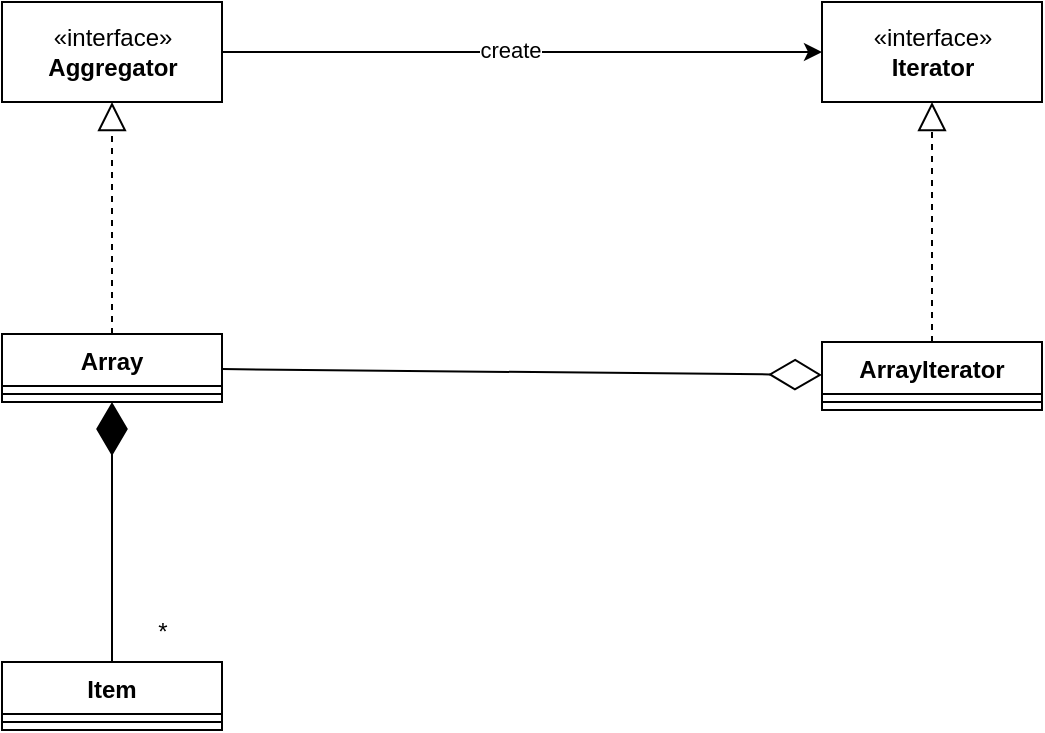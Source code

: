 <mxfile version="20.8.10" type="device"><diagram name="Page-1" id="Xs_3xAbj3oTrbfhS2o8i"><mxGraphModel dx="1018" dy="1466" grid="1" gridSize="10" guides="1" tooltips="1" connect="1" arrows="1" fold="1" page="1" pageScale="1" pageWidth="850" pageHeight="1100" math="0" shadow="0"><root><mxCell id="0"/><mxCell id="1" parent="0"/><mxCell id="f6ldJ2_dfARQp8zdNvLI-1" value="Array" style="swimlane;fontStyle=1;align=center;verticalAlign=top;childLayout=stackLayout;horizontal=1;startSize=26;horizontalStack=0;resizeParent=1;resizeParentMax=0;resizeLast=0;collapsible=1;marginBottom=0;" vertex="1" parent="1"><mxGeometry x="170" y="546" width="110" height="34" as="geometry"/></mxCell><mxCell id="f6ldJ2_dfARQp8zdNvLI-3" value="" style="line;strokeWidth=1;fillColor=none;align=left;verticalAlign=middle;spacingTop=-1;spacingLeft=3;spacingRight=3;rotatable=0;labelPosition=right;points=[];portConstraint=eastwest;strokeColor=inherit;" vertex="1" parent="f6ldJ2_dfARQp8zdNvLI-1"><mxGeometry y="26" width="110" height="8" as="geometry"/></mxCell><mxCell id="f6ldJ2_dfARQp8zdNvLI-5" value="Item" style="swimlane;fontStyle=1;align=center;verticalAlign=top;childLayout=stackLayout;horizontal=1;startSize=26;horizontalStack=0;resizeParent=1;resizeParentMax=0;resizeLast=0;collapsible=1;marginBottom=0;" vertex="1" parent="1"><mxGeometry x="170" y="710" width="110" height="34" as="geometry"/></mxCell><mxCell id="f6ldJ2_dfARQp8zdNvLI-6" value="" style="line;strokeWidth=1;fillColor=none;align=left;verticalAlign=middle;spacingTop=-1;spacingLeft=3;spacingRight=3;rotatable=0;labelPosition=right;points=[];portConstraint=eastwest;strokeColor=inherit;" vertex="1" parent="f6ldJ2_dfARQp8zdNvLI-5"><mxGeometry y="26" width="110" height="8" as="geometry"/></mxCell><mxCell id="f6ldJ2_dfARQp8zdNvLI-7" value="ArrayIterator" style="swimlane;fontStyle=1;align=center;verticalAlign=top;childLayout=stackLayout;horizontal=1;startSize=26;horizontalStack=0;resizeParent=1;resizeParentMax=0;resizeLast=0;collapsible=1;marginBottom=0;" vertex="1" parent="1"><mxGeometry x="580" y="550" width="110" height="34" as="geometry"/></mxCell><mxCell id="f6ldJ2_dfARQp8zdNvLI-8" value="" style="line;strokeWidth=1;fillColor=none;align=left;verticalAlign=middle;spacingTop=-1;spacingLeft=3;spacingRight=3;rotatable=0;labelPosition=right;points=[];portConstraint=eastwest;strokeColor=inherit;" vertex="1" parent="f6ldJ2_dfARQp8zdNvLI-7"><mxGeometry y="26" width="110" height="8" as="geometry"/></mxCell><mxCell id="f6ldJ2_dfARQp8zdNvLI-13" style="edgeStyle=orthogonalEdgeStyle;rounded=0;orthogonalLoop=1;jettySize=auto;html=1;" edge="1" parent="1" source="f6ldJ2_dfARQp8zdNvLI-11" target="f6ldJ2_dfARQp8zdNvLI-12"><mxGeometry relative="1" as="geometry"/></mxCell><mxCell id="f6ldJ2_dfARQp8zdNvLI-14" value="create" style="edgeLabel;html=1;align=center;verticalAlign=middle;resizable=0;points=[];" vertex="1" connectable="0" parent="f6ldJ2_dfARQp8zdNvLI-13"><mxGeometry x="-0.044" y="1" relative="1" as="geometry"><mxPoint as="offset"/></mxGeometry></mxCell><mxCell id="f6ldJ2_dfARQp8zdNvLI-11" value="«interface»&lt;br&gt;&lt;b&gt;Aggregator&lt;/b&gt;" style="html=1;" vertex="1" parent="1"><mxGeometry x="170" y="380" width="110" height="50" as="geometry"/></mxCell><mxCell id="f6ldJ2_dfARQp8zdNvLI-12" value="«interface»&lt;br&gt;&lt;b&gt;Iterator&lt;/b&gt;" style="html=1;" vertex="1" parent="1"><mxGeometry x="580" y="380" width="110" height="50" as="geometry"/></mxCell><mxCell id="f6ldJ2_dfARQp8zdNvLI-15" value="" style="endArrow=diamondThin;endFill=0;endSize=24;html=1;rounded=0;" edge="1" parent="1" source="f6ldJ2_dfARQp8zdNvLI-1" target="f6ldJ2_dfARQp8zdNvLI-7"><mxGeometry width="160" relative="1" as="geometry"><mxPoint x="300" y="740" as="sourcePoint"/><mxPoint x="460" y="740" as="targetPoint"/></mxGeometry></mxCell><mxCell id="f6ldJ2_dfARQp8zdNvLI-16" value="" style="endArrow=diamondThin;endFill=1;endSize=24;html=1;rounded=0;" edge="1" parent="1" source="f6ldJ2_dfARQp8zdNvLI-5" target="f6ldJ2_dfARQp8zdNvLI-1"><mxGeometry width="160" relative="1" as="geometry"><mxPoint x="300" y="740" as="sourcePoint"/><mxPoint x="460" y="740" as="targetPoint"/></mxGeometry></mxCell><mxCell id="f6ldJ2_dfARQp8zdNvLI-17" value="*" style="text;html=1;align=center;verticalAlign=middle;resizable=0;points=[];autosize=1;strokeColor=none;fillColor=none;" vertex="1" parent="1"><mxGeometry x="235" y="680" width="30" height="30" as="geometry"/></mxCell><mxCell id="f6ldJ2_dfARQp8zdNvLI-18" value="" style="endArrow=block;dashed=1;endFill=0;endSize=12;html=1;rounded=0;" edge="1" parent="1" source="f6ldJ2_dfARQp8zdNvLI-1" target="f6ldJ2_dfARQp8zdNvLI-11"><mxGeometry width="160" relative="1" as="geometry"><mxPoint x="300" y="740" as="sourcePoint"/><mxPoint x="460" y="740" as="targetPoint"/></mxGeometry></mxCell><mxCell id="f6ldJ2_dfARQp8zdNvLI-19" value="" style="endArrow=block;dashed=1;endFill=0;endSize=12;html=1;rounded=0;" edge="1" parent="1" source="f6ldJ2_dfARQp8zdNvLI-7" target="f6ldJ2_dfARQp8zdNvLI-12"><mxGeometry width="160" relative="1" as="geometry"><mxPoint x="235" y="590" as="sourcePoint"/><mxPoint x="235" y="440" as="targetPoint"/></mxGeometry></mxCell></root></mxGraphModel></diagram></mxfile>